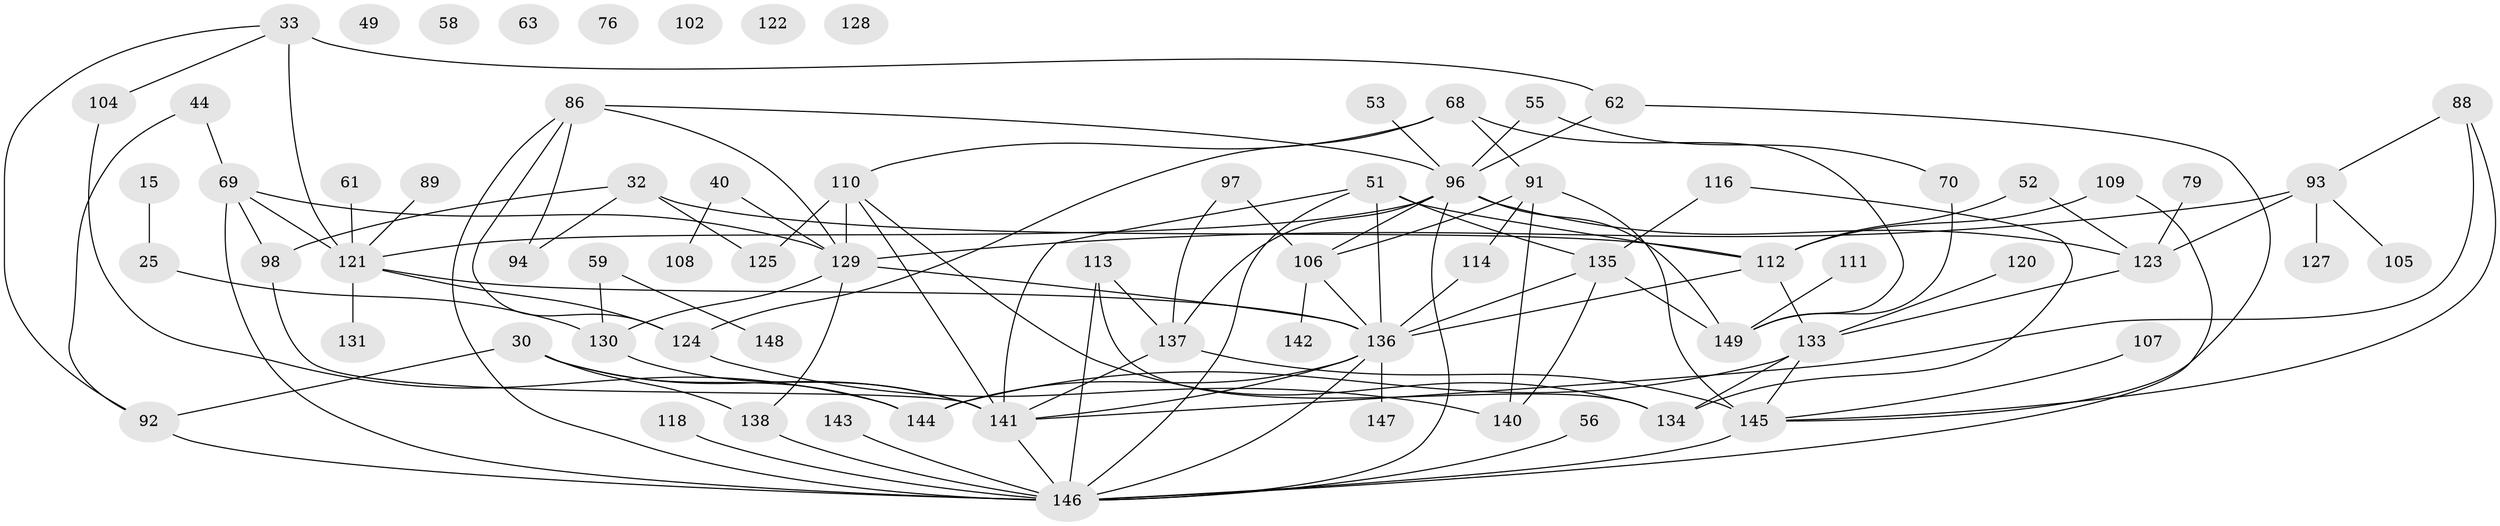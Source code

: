 // original degree distribution, {3: 0.28187919463087246, 5: 0.10067114093959731, 2: 0.21476510067114093, 8: 0.006711409395973154, 1: 0.15436241610738255, 7: 0.013422818791946308, 4: 0.1610738255033557, 0: 0.04697986577181208, 6: 0.020134228187919462}
// Generated by graph-tools (version 1.1) at 2025/39/03/09/25 04:39:44]
// undirected, 74 vertices, 117 edges
graph export_dot {
graph [start="1"]
  node [color=gray90,style=filled];
  15;
  25;
  30;
  32;
  33 [super="+7"];
  40;
  44;
  49;
  51 [super="+4+16+17"];
  52;
  53;
  55;
  56;
  58;
  59;
  61;
  62;
  63;
  68 [super="+50"];
  69 [super="+36"];
  70;
  76;
  79;
  86 [super="+47"];
  88 [super="+84"];
  89;
  91 [super="+20"];
  92 [super="+37"];
  93 [super="+27"];
  94;
  96 [super="+6+11"];
  97;
  98;
  102;
  104;
  105;
  106 [super="+9+31+85"];
  107;
  108;
  109;
  110;
  111;
  112 [super="+43+35+83"];
  113;
  114;
  116 [super="+67"];
  118;
  120;
  121 [super="+13+65"];
  122;
  123 [super="+23+48"];
  124;
  125;
  127;
  128;
  129 [super="+57+119+101"];
  130;
  131;
  133 [super="+90"];
  134 [super="+38"];
  135 [super="+77"];
  136 [super="+66+73+126+117"];
  137 [super="+54"];
  138 [super="+60"];
  140;
  141 [super="+87+115"];
  142;
  143;
  144;
  145 [super="+139+132"];
  146 [super="+42+75+100"];
  147;
  148;
  149 [super="+71"];
  15 -- 25;
  25 -- 130;
  30 -- 92 [weight=2];
  30 -- 144;
  30 -- 138;
  30 -- 141;
  32 -- 94;
  32 -- 98;
  32 -- 125;
  32 -- 112;
  33 -- 62;
  33 -- 104;
  33 -- 92;
  33 -- 121 [weight=2];
  40 -- 108;
  40 -- 129;
  44 -- 92;
  44 -- 69;
  51 -- 141;
  51 -- 146;
  51 -- 135 [weight=2];
  51 -- 112 [weight=2];
  51 -- 136;
  52 -- 123;
  52 -- 112;
  53 -- 96;
  55 -- 70;
  55 -- 96;
  56 -- 146;
  59 -- 130;
  59 -- 148;
  61 -- 121;
  62 -- 96;
  62 -- 145;
  68 -- 149;
  68 -- 91;
  68 -- 124;
  68 -- 110;
  69 -- 98 [weight=2];
  69 -- 129 [weight=2];
  69 -- 146 [weight=3];
  69 -- 121;
  70 -- 149;
  79 -- 123;
  86 -- 96;
  86 -- 124;
  86 -- 129;
  86 -- 146;
  86 -- 94;
  88 -- 93;
  88 -- 145;
  88 -- 141;
  89 -- 121;
  91 -- 140;
  91 -- 106;
  91 -- 114;
  91 -- 145;
  92 -- 146;
  93 -- 123;
  93 -- 127;
  93 -- 105;
  93 -- 129;
  96 -- 123 [weight=2];
  96 -- 149 [weight=2];
  96 -- 106;
  96 -- 137;
  96 -- 146;
  96 -- 121;
  97 -- 137;
  97 -- 106;
  98 -- 141 [weight=2];
  104 -- 144;
  106 -- 142;
  106 -- 136;
  107 -- 145;
  109 -- 146 [weight=2];
  109 -- 112;
  110 -- 125;
  110 -- 134;
  110 -- 129;
  110 -- 141;
  111 -- 149;
  112 -- 133;
  112 -- 136;
  113 -- 134;
  113 -- 137;
  113 -- 146;
  114 -- 136;
  116 -- 134;
  116 -- 135;
  118 -- 146;
  120 -- 133;
  121 -- 131;
  121 -- 136 [weight=3];
  121 -- 124;
  123 -- 133;
  124 -- 140;
  129 -- 130;
  129 -- 138;
  129 -- 136;
  130 -- 141;
  133 -- 134;
  133 -- 144;
  133 -- 145;
  135 -- 140;
  135 -- 149;
  135 -- 136;
  136 -- 146 [weight=3];
  136 -- 141;
  136 -- 144;
  136 -- 147;
  137 -- 145;
  137 -- 141;
  138 -- 146;
  141 -- 146 [weight=3];
  143 -- 146;
  145 -- 146 [weight=3];
}
